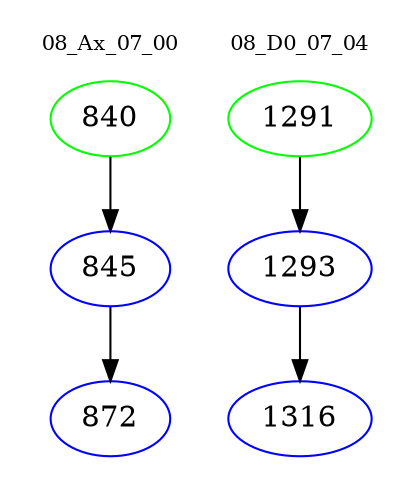 digraph{
subgraph cluster_0 {
color = white
label = "08_Ax_07_00";
fontsize=10;
T0_840 [label="840", color="green"]
T0_840 -> T0_845 [color="black"]
T0_845 [label="845", color="blue"]
T0_845 -> T0_872 [color="black"]
T0_872 [label="872", color="blue"]
}
subgraph cluster_1 {
color = white
label = "08_D0_07_04";
fontsize=10;
T1_1291 [label="1291", color="green"]
T1_1291 -> T1_1293 [color="black"]
T1_1293 [label="1293", color="blue"]
T1_1293 -> T1_1316 [color="black"]
T1_1316 [label="1316", color="blue"]
}
}
